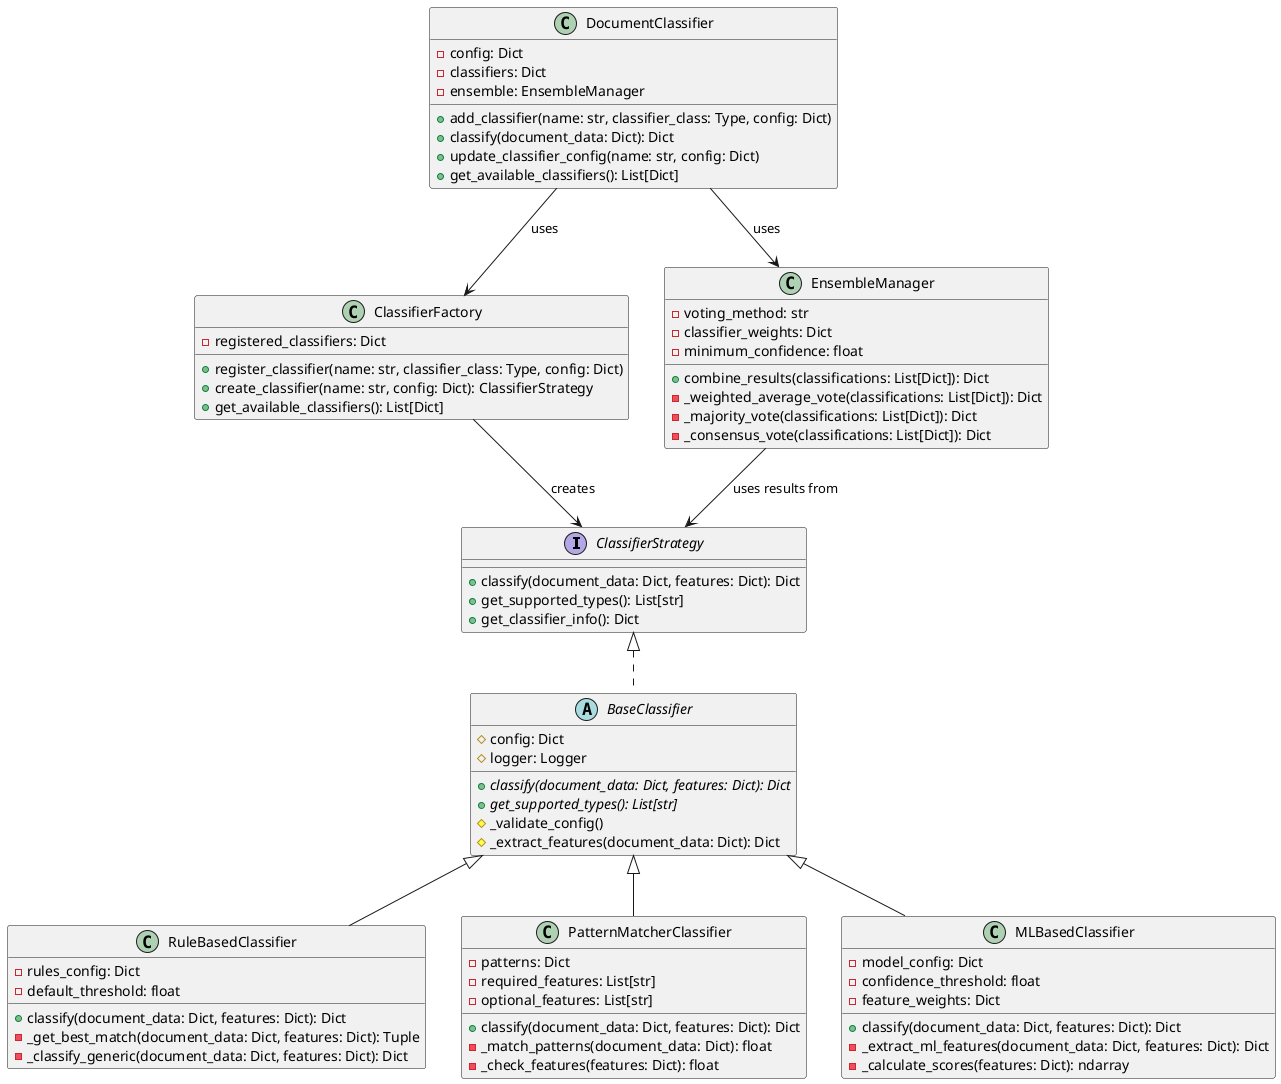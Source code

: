 @startuml Classification System - Class Diagram

' Define interfaces and abstract classes
interface ClassifierStrategy {
    +classify(document_data: Dict, features: Dict): Dict
    +get_supported_types(): List[str]
    +get_classifier_info(): Dict
}

abstract class BaseClassifier {
    #config: Dict
    #logger: Logger
    +{abstract} classify(document_data: Dict, features: Dict): Dict
    +{abstract} get_supported_types(): List[str]
    #_validate_config()
    #_extract_features(document_data: Dict): Dict
}

' Define concrete classes
class RuleBasedClassifier {
    -rules_config: Dict
    -default_threshold: float
    +classify(document_data: Dict, features: Dict): Dict
    -_get_best_match(document_data: Dict, features: Dict): Tuple
    -_classify_generic(document_data: Dict, features: Dict): Dict
}

class PatternMatcherClassifier {
    -patterns: Dict
    -required_features: List[str]
    -optional_features: List[str]
    +classify(document_data: Dict, features: Dict): Dict
    -_match_patterns(document_data: Dict): float
    -_check_features(features: Dict): float
}

class MLBasedClassifier {
    -model_config: Dict
    -confidence_threshold: float
    -feature_weights: Dict
    +classify(document_data: Dict, features: Dict): Dict
    -_extract_ml_features(document_data: Dict, features: Dict): Dict
    -_calculate_scores(features: Dict): ndarray
}

class ClassifierFactory {
    -registered_classifiers: Dict
    +register_classifier(name: str, classifier_class: Type, config: Dict)
    +create_classifier(name: str, config: Dict): ClassifierStrategy
    +get_available_classifiers(): List[Dict]
}

class EnsembleManager {
    -voting_method: str
    -classifier_weights: Dict
    -minimum_confidence: float
    +combine_results(classifications: List[Dict]): Dict
    -_weighted_average_vote(classifications: List[Dict]): Dict
    -_majority_vote(classifications: List[Dict]): Dict
    -_consensus_vote(classifications: List[Dict]): Dict
}

class DocumentClassifier {
    -config: Dict
    -classifiers: Dict
    -ensemble: EnsembleManager
    +add_classifier(name: str, classifier_class: Type, config: Dict)
    +classify(document_data: Dict): Dict
    +update_classifier_config(name: str, config: Dict)
    +get_available_classifiers(): List[Dict]
}

' Define relationships
ClassifierStrategy <|.. BaseClassifier
BaseClassifier <|-- RuleBasedClassifier
BaseClassifier <|-- PatternMatcherClassifier
BaseClassifier <|-- MLBasedClassifier

DocumentClassifier --> ClassifierFactory: uses
DocumentClassifier --> EnsembleManager: uses
ClassifierFactory --> ClassifierStrategy: creates
EnsembleManager --> ClassifierStrategy: uses results from

@enduml
